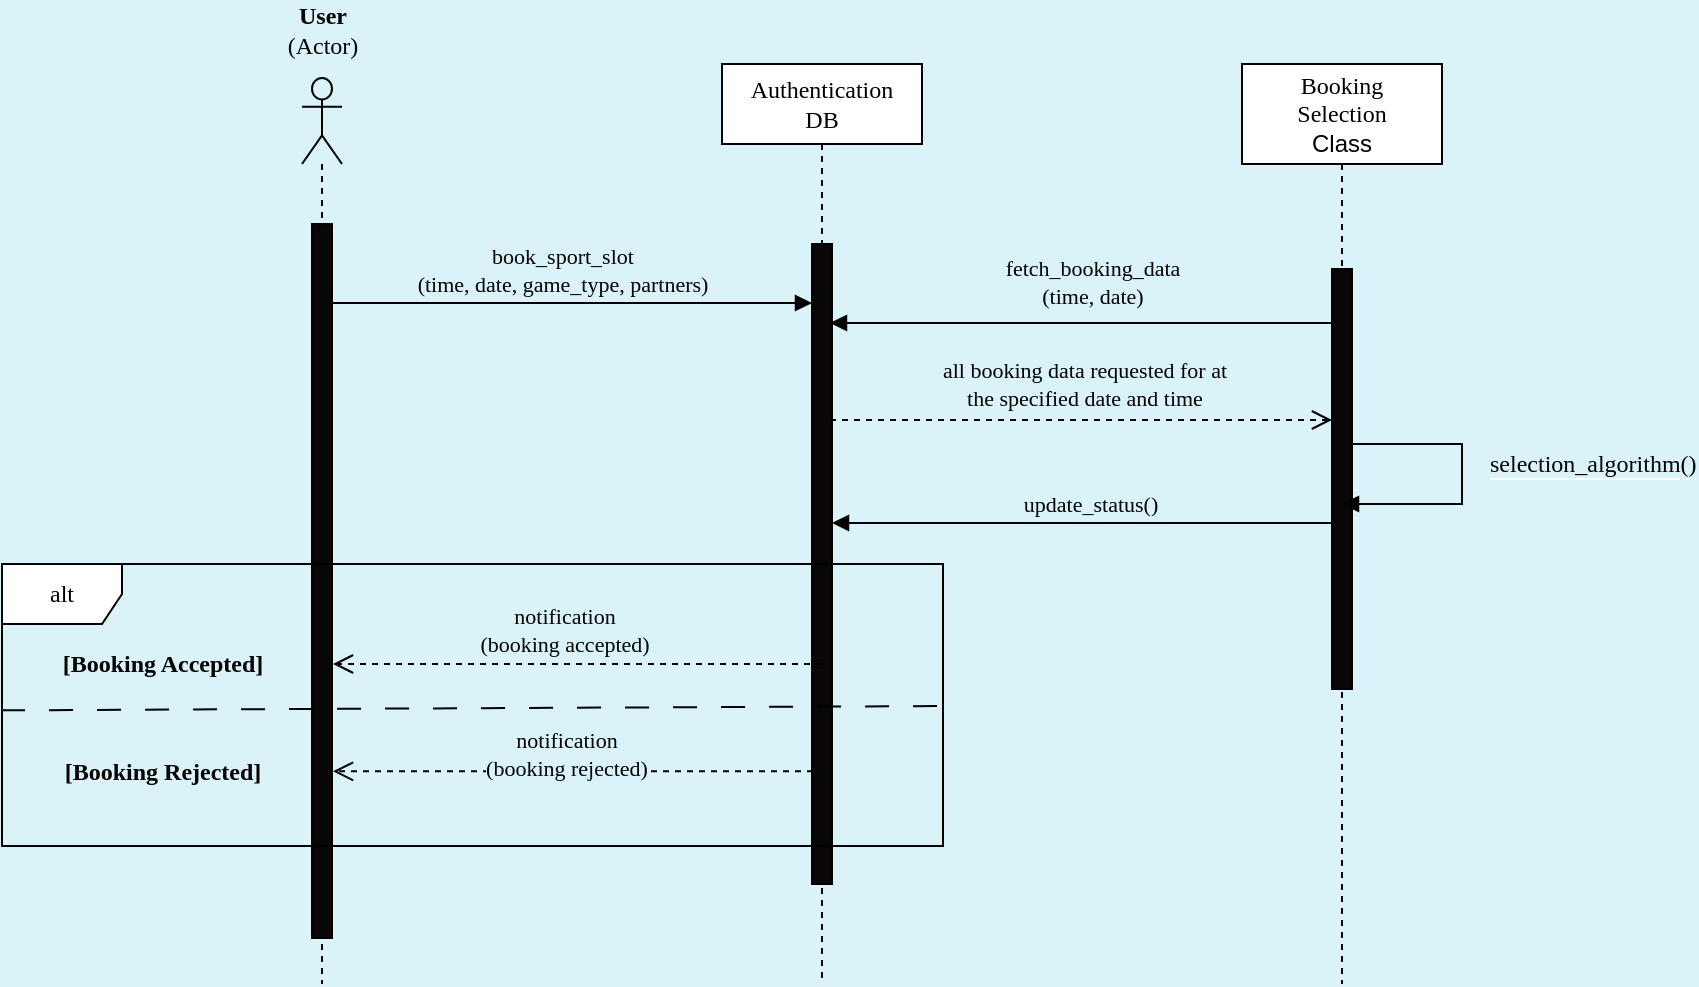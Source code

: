 <mxfile version="23.1.1" type="device">
  <diagram name="Page-1" id="E2VAe9X7t8s-8TRK_tO-">
    <mxGraphModel dx="984" dy="644" grid="1" gridSize="10" guides="1" tooltips="1" connect="1" arrows="1" fold="1" page="1" pageScale="1" pageWidth="827" pageHeight="1169" background="#D9F3F8" math="0" shadow="0">
      <root>
        <mxCell id="0" />
        <mxCell id="1" parent="0" />
        <mxCell id="Cf3IITZ0Q0RGBE67cMOB-1" value="" style="shape=umlLifeline;perimeter=lifelinePerimeter;whiteSpace=wrap;html=1;container=1;dropTarget=0;collapsible=0;recursiveResize=0;outlineConnect=0;portConstraint=eastwest;newEdgeStyle={&quot;curved&quot;:0,&quot;rounded&quot;:0};participant=umlActor;fillColor=none;size=43;" parent="1" vertex="1">
          <mxGeometry x="150" y="107" width="20" height="453" as="geometry" />
        </mxCell>
        <mxCell id="Cf3IITZ0Q0RGBE67cMOB-2" value="" style="html=1;points=[[0,0,0,0,5],[0,1,0,0,-5],[1,0,0,0,5],[1,1,0,0,-5]];perimeter=orthogonalPerimeter;outlineConnect=0;targetShapes=umlLifeline;portConstraint=eastwest;newEdgeStyle={&quot;curved&quot;:0,&quot;rounded&quot;:0};fillColor=#080606;strokeColor=#000000;" parent="Cf3IITZ0Q0RGBE67cMOB-1" vertex="1">
          <mxGeometry x="5" y="73" width="10" height="357" as="geometry" />
        </mxCell>
        <mxCell id="Cf3IITZ0Q0RGBE67cMOB-3" value="User&lt;br&gt;&lt;span style=&quot;font-weight: normal;&quot;&gt;(Actor)&lt;/span&gt;" style="text;align=center;fontStyle=1;verticalAlign=middle;spacingLeft=3;spacingRight=3;strokeColor=none;rotatable=0;points=[[0,0.5],[1,0.5]];portConstraint=eastwest;html=1;fontFamily=Poppins;fontSource=https%3A%2F%2Ffonts.googleapis.com%2Fcss%3Ffamily%3DPoppins;" parent="1" vertex="1">
          <mxGeometry x="120" y="70" width="80" height="26" as="geometry" />
        </mxCell>
        <mxCell id="Cf3IITZ0Q0RGBE67cMOB-4" value="" style="html=1;verticalAlign=bottom;endArrow=block;curved=0;rounded=0;" parent="1" edge="1">
          <mxGeometry x="-0.001" relative="1" as="geometry">
            <mxPoint x="165" y="219.5" as="sourcePoint" />
            <mxPoint x="405" y="219.5" as="targetPoint" />
            <mxPoint as="offset" />
          </mxGeometry>
        </mxCell>
        <mxCell id="Cf3IITZ0Q0RGBE67cMOB-5" value="book_sport_slot&lt;br&gt;(time, date, game_type, partners)" style="edgeLabel;html=1;align=center;verticalAlign=middle;resizable=0;points=[];fontFamily=Poppins;fontSource=https%3A%2F%2Ffonts.googleapis.com%2Fcss%3Ffamily%3DPoppins;labelBackgroundColor=#D9F3F8;" parent="Cf3IITZ0Q0RGBE67cMOB-4" vertex="1" connectable="0">
          <mxGeometry x="-0.037" y="-2" relative="1" as="geometry">
            <mxPoint x="-1" y="-19" as="offset" />
          </mxGeometry>
        </mxCell>
        <mxCell id="Cf3IITZ0Q0RGBE67cMOB-8" value="&lt;font data-font-src=&quot;https://fonts.googleapis.com/css?family=Poppins&quot; face=&quot;Poppins&quot;&gt;Authentication &lt;br&gt;DB&lt;/font&gt;" style="shape=umlLifeline;perimeter=lifelinePerimeter;whiteSpace=wrap;html=1;container=1;dropTarget=0;collapsible=0;recursiveResize=0;outlineConnect=0;portConstraint=eastwest;newEdgeStyle={&quot;curved&quot;:0,&quot;rounded&quot;:0};" parent="1" vertex="1">
          <mxGeometry x="360" y="100" width="100" height="460" as="geometry" />
        </mxCell>
        <mxCell id="Cf3IITZ0Q0RGBE67cMOB-9" value="" style="html=1;points=[[0,0,0,0,5],[0,1,0,0,-5],[1,0,0,0,5],[1,1,0,0,-5]];perimeter=orthogonalPerimeter;outlineConnect=0;targetShapes=umlLifeline;portConstraint=eastwest;newEdgeStyle={&quot;curved&quot;:0,&quot;rounded&quot;:0};fillColor=#080606;strokeColor=#000000;" parent="Cf3IITZ0Q0RGBE67cMOB-8" vertex="1">
          <mxGeometry x="45" y="90" width="10" height="320" as="geometry" />
        </mxCell>
        <mxCell id="Cf3IITZ0Q0RGBE67cMOB-16" value="" style="html=1;verticalAlign=bottom;endArrow=block;curved=0;rounded=0;" parent="1" edge="1">
          <mxGeometry x="-0.001" relative="1" as="geometry">
            <mxPoint x="668.5" y="229.5" as="sourcePoint" />
            <mxPoint x="414" y="229.5" as="targetPoint" />
            <mxPoint as="offset" />
          </mxGeometry>
        </mxCell>
        <mxCell id="Cf3IITZ0Q0RGBE67cMOB-17" value="fetch_booking_data&lt;br&gt;(time, date)" style="edgeLabel;html=1;align=center;verticalAlign=middle;resizable=0;points=[];fontFamily=Poppins;fontSource=https%3A%2F%2Ffonts.googleapis.com%2Fcss%3Ffamily%3DPoppins;labelBackgroundColor=#D9F3F8;" parent="Cf3IITZ0Q0RGBE67cMOB-16" vertex="1" connectable="0">
          <mxGeometry x="-0.037" y="-2" relative="1" as="geometry">
            <mxPoint x="-1" y="-19" as="offset" />
          </mxGeometry>
        </mxCell>
        <mxCell id="Cf3IITZ0Q0RGBE67cMOB-18" value="&lt;font face=&quot;Poppins&quot;&gt;Booking &lt;br&gt;Selection&lt;br&gt;&lt;/font&gt;Class" style="shape=umlLifeline;perimeter=lifelinePerimeter;whiteSpace=wrap;html=1;container=1;dropTarget=0;collapsible=0;recursiveResize=0;outlineConnect=0;portConstraint=eastwest;newEdgeStyle={&quot;curved&quot;:0,&quot;rounded&quot;:0};size=50;" parent="1" vertex="1">
          <mxGeometry x="620" y="100" width="100" height="460" as="geometry" />
        </mxCell>
        <mxCell id="Cf3IITZ0Q0RGBE67cMOB-19" value="" style="html=1;points=[[0,0,0,0,5],[0,1,0,0,-5],[1,0,0,0,5],[1,1,0,0,-5]];perimeter=orthogonalPerimeter;outlineConnect=0;targetShapes=umlLifeline;portConstraint=eastwest;newEdgeStyle={&quot;curved&quot;:0,&quot;rounded&quot;:0};fillColor=#080606;strokeColor=#000000;" parent="Cf3IITZ0Q0RGBE67cMOB-18" vertex="1">
          <mxGeometry x="45" y="102.5" width="10" height="210" as="geometry" />
        </mxCell>
        <mxCell id="Cf3IITZ0Q0RGBE67cMOB-25" value="&lt;font style=&quot;font-size: 12px; background-color: rgb(217, 243, 248);&quot; face=&quot;Poppins&quot;&gt;selection_algorithm()&lt;/font&gt;" style="html=1;align=left;spacingLeft=2;endArrow=block;rounded=0;edgeStyle=orthogonalEdgeStyle;curved=0;rounded=0;" parent="Cf3IITZ0Q0RGBE67cMOB-18" edge="1" target="Cf3IITZ0Q0RGBE67cMOB-18">
          <mxGeometry x="0.067" y="10" relative="1" as="geometry">
            <mxPoint x="55" y="217" as="sourcePoint" />
            <Array as="points">
              <mxPoint x="55" y="190" />
              <mxPoint x="110" y="190" />
              <mxPoint x="110" y="220" />
            </Array>
            <mxPoint x="59" y="247" as="targetPoint" />
            <mxPoint as="offset" />
          </mxGeometry>
        </mxCell>
        <mxCell id="Cf3IITZ0Q0RGBE67cMOB-20" value="" style="html=1;verticalAlign=bottom;endArrow=open;dashed=1;endSize=8;curved=0;rounded=0;" parent="1" target="Cf3IITZ0Q0RGBE67cMOB-19" edge="1">
          <mxGeometry relative="1" as="geometry">
            <mxPoint x="414.0" y="278" as="sourcePoint" />
            <mxPoint x="669" y="278" as="targetPoint" />
          </mxGeometry>
        </mxCell>
        <mxCell id="Cf3IITZ0Q0RGBE67cMOB-21" value="all booking data requested for at &lt;br&gt;the specified date and time" style="edgeLabel;html=1;align=center;verticalAlign=middle;resizable=0;points=[];fontFamily=Poppins;fontSource=https%3A%2F%2Ffonts.googleapis.com%2Fcss%3Ffamily%3DPoppins;labelBackgroundColor=#D9F3F8;" parent="Cf3IITZ0Q0RGBE67cMOB-20" vertex="1" connectable="0">
          <mxGeometry x="0.034" y="-1" relative="1" as="geometry">
            <mxPoint x="-3" y="-19" as="offset" />
          </mxGeometry>
        </mxCell>
        <mxCell id="Cf3IITZ0Q0RGBE67cMOB-22" value="" style="html=1;verticalAlign=bottom;endArrow=block;curved=0;rounded=0;" parent="1" edge="1">
          <mxGeometry x="-0.001" relative="1" as="geometry">
            <mxPoint x="665" y="329.5" as="sourcePoint" />
            <mxPoint x="415" y="329.5" as="targetPoint" />
            <mxPoint as="offset" />
          </mxGeometry>
        </mxCell>
        <mxCell id="Cf3IITZ0Q0RGBE67cMOB-23" value="update_status()" style="edgeLabel;html=1;align=center;verticalAlign=middle;resizable=0;points=[];fontFamily=Poppins;fontSource=https%3A%2F%2Ffonts.googleapis.com%2Fcss%3Ffamily%3DPoppins;labelBackgroundColor=#D9F3F8;" parent="Cf3IITZ0Q0RGBE67cMOB-22" vertex="1" connectable="0">
          <mxGeometry x="-0.037" y="-2" relative="1" as="geometry">
            <mxPoint x="-1" y="-8" as="offset" />
          </mxGeometry>
        </mxCell>
        <mxCell id="Cf3IITZ0Q0RGBE67cMOB-34" value="&lt;font data-font-src=&quot;https://fonts.googleapis.com/css?family=Poppins&quot; face=&quot;Poppins&quot;&gt;alt&lt;/font&gt;" style="shape=umlFrame;whiteSpace=wrap;html=1;pointerEvents=0;" parent="1" vertex="1">
          <mxGeometry y="350" width="470.5" height="141" as="geometry" />
        </mxCell>
        <mxCell id="Cf3IITZ0Q0RGBE67cMOB-35" value="" style="endArrow=none;dashed=1;html=1;rounded=0;entryX=1;entryY=0.406;entryDx=0;entryDy=0;entryPerimeter=0;exitX=-0.001;exitY=0.519;exitDx=0;exitDy=0;exitPerimeter=0;dashPattern=12 12;" parent="1" source="Cf3IITZ0Q0RGBE67cMOB-34" edge="1">
          <mxGeometry width="50" height="50" relative="1" as="geometry">
            <mxPoint x="10.5" y="422.91" as="sourcePoint" />
            <mxPoint x="470.5" y="421.02" as="targetPoint" />
          </mxGeometry>
        </mxCell>
        <mxCell id="Cf3IITZ0Q0RGBE67cMOB-36" value="" style="html=1;verticalAlign=bottom;endArrow=open;dashed=1;endSize=8;curved=0;rounded=0;" parent="1" edge="1">
          <mxGeometry relative="1" as="geometry">
            <mxPoint x="410.0" y="400" as="sourcePoint" />
            <mxPoint x="165.5" y="400" as="targetPoint" />
          </mxGeometry>
        </mxCell>
        <mxCell id="Cf3IITZ0Q0RGBE67cMOB-37" value="notification&lt;br&gt;(booking accepted)" style="edgeLabel;html=1;align=center;verticalAlign=middle;resizable=0;points=[];fontFamily=Poppins;fontSource=https%3A%2F%2Ffonts.googleapis.com%2Fcss%3Ffamily%3DPoppins;labelBackgroundColor=#D9F3F8;" parent="Cf3IITZ0Q0RGBE67cMOB-36" vertex="1" connectable="0">
          <mxGeometry x="0.034" y="-1" relative="1" as="geometry">
            <mxPoint x="-3" y="-16" as="offset" />
          </mxGeometry>
        </mxCell>
        <mxCell id="Cf3IITZ0Q0RGBE67cMOB-38" value="" style="html=1;verticalAlign=bottom;endArrow=open;dashed=1;endSize=8;curved=0;rounded=0;" parent="1" edge="1">
          <mxGeometry relative="1" as="geometry">
            <mxPoint x="405.5" y="453.66" as="sourcePoint" />
            <mxPoint x="165.5" y="453.66" as="targetPoint" />
          </mxGeometry>
        </mxCell>
        <mxCell id="Cf3IITZ0Q0RGBE67cMOB-39" value="notification&lt;br&gt;(booking rejected)" style="edgeLabel;html=1;align=center;verticalAlign=middle;resizable=0;points=[];fontFamily=Poppins;fontSource=https%3A%2F%2Ffonts.googleapis.com%2Fcss%3Ffamily%3DPoppins;labelBackgroundColor=#D9F3F8;" parent="Cf3IITZ0Q0RGBE67cMOB-38" vertex="1" connectable="0">
          <mxGeometry x="0.034" y="-1" relative="1" as="geometry">
            <mxPoint y="-8" as="offset" />
          </mxGeometry>
        </mxCell>
        <mxCell id="Cf3IITZ0Q0RGBE67cMOB-40" value="[Booking Accepted]" style="text;align=center;fontStyle=1;verticalAlign=middle;spacingLeft=3;spacingRight=3;strokeColor=none;rotatable=0;points=[[0,0.5],[1,0.5]];portConstraint=eastwest;html=1;fontFamily=Poppins;fontSource=https%3A%2F%2Ffonts.googleapis.com%2Fcss%3Ffamily%3DPoppins;" parent="1" vertex="1">
          <mxGeometry x="40" y="387" width="80" height="26" as="geometry" />
        </mxCell>
        <mxCell id="Cf3IITZ0Q0RGBE67cMOB-41" value="[Booking Rejected]" style="text;align=center;fontStyle=1;verticalAlign=middle;spacingLeft=3;spacingRight=3;strokeColor=none;rotatable=0;points=[[0,0.5],[1,0.5]];portConstraint=eastwest;html=1;fontFamily=Poppins;fontSource=https%3A%2F%2Ffonts.googleapis.com%2Fcss%3Ffamily%3DPoppins;" parent="1" vertex="1">
          <mxGeometry x="40" y="441" width="80" height="26" as="geometry" />
        </mxCell>
      </root>
    </mxGraphModel>
  </diagram>
</mxfile>
